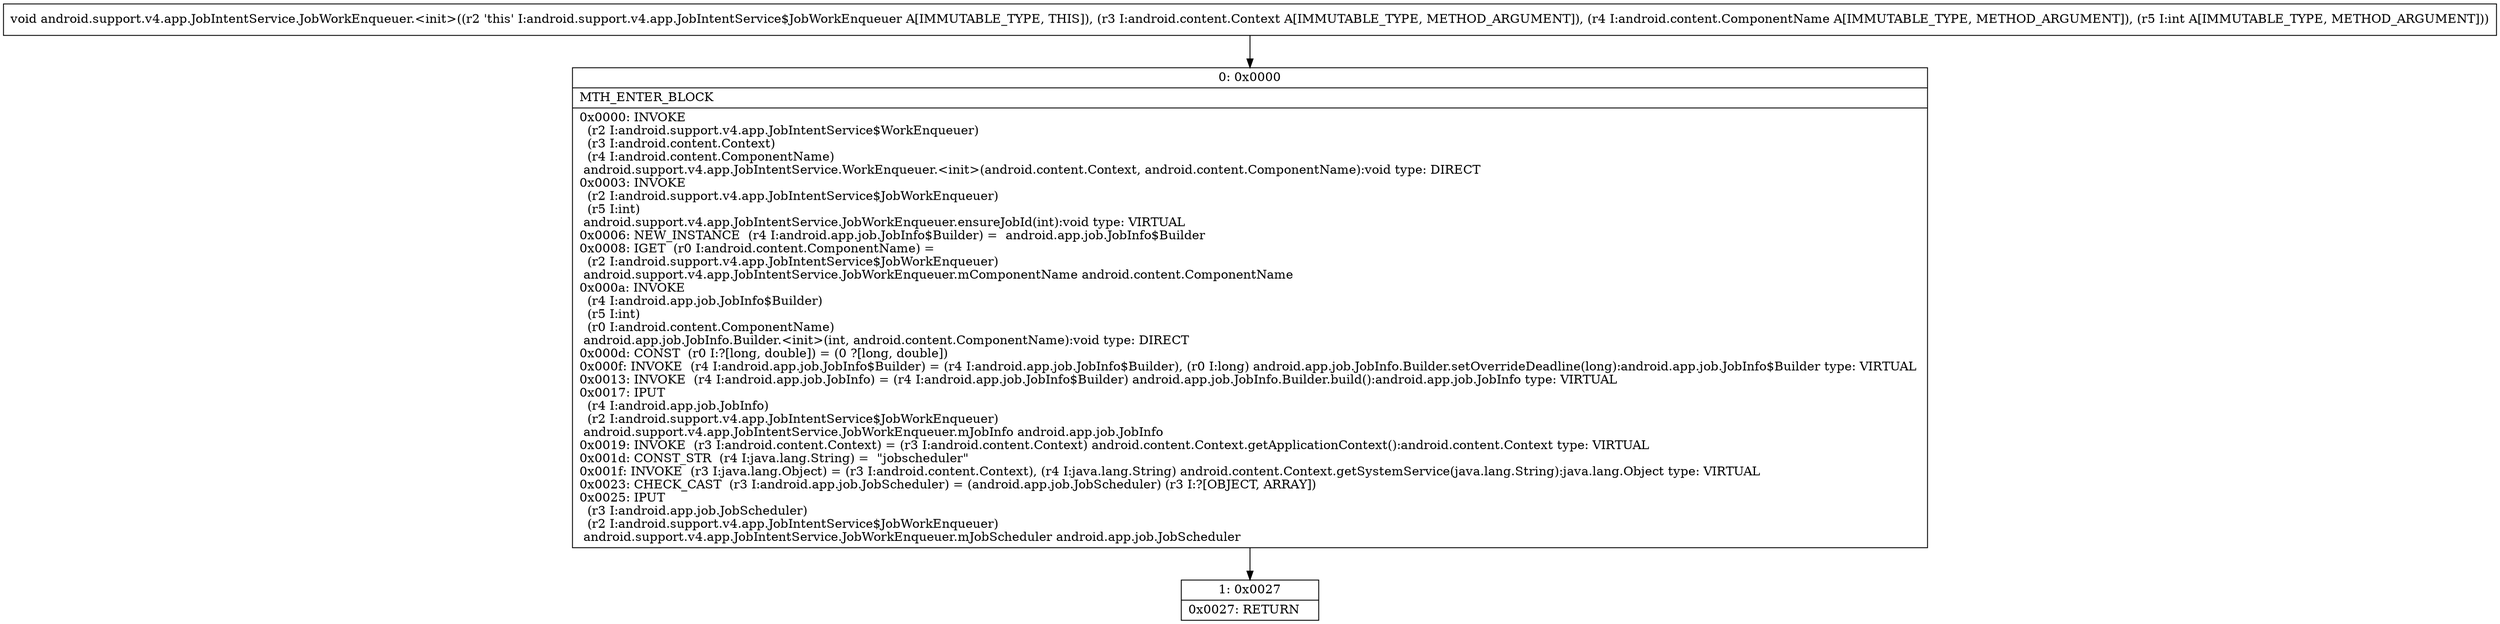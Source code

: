 digraph "CFG forandroid.support.v4.app.JobIntentService.JobWorkEnqueuer.\<init\>(Landroid\/content\/Context;Landroid\/content\/ComponentName;I)V" {
Node_0 [shape=record,label="{0\:\ 0x0000|MTH_ENTER_BLOCK\l|0x0000: INVOKE  \l  (r2 I:android.support.v4.app.JobIntentService$WorkEnqueuer)\l  (r3 I:android.content.Context)\l  (r4 I:android.content.ComponentName)\l android.support.v4.app.JobIntentService.WorkEnqueuer.\<init\>(android.content.Context, android.content.ComponentName):void type: DIRECT \l0x0003: INVOKE  \l  (r2 I:android.support.v4.app.JobIntentService$JobWorkEnqueuer)\l  (r5 I:int)\l android.support.v4.app.JobIntentService.JobWorkEnqueuer.ensureJobId(int):void type: VIRTUAL \l0x0006: NEW_INSTANCE  (r4 I:android.app.job.JobInfo$Builder) =  android.app.job.JobInfo$Builder \l0x0008: IGET  (r0 I:android.content.ComponentName) = \l  (r2 I:android.support.v4.app.JobIntentService$JobWorkEnqueuer)\l android.support.v4.app.JobIntentService.JobWorkEnqueuer.mComponentName android.content.ComponentName \l0x000a: INVOKE  \l  (r4 I:android.app.job.JobInfo$Builder)\l  (r5 I:int)\l  (r0 I:android.content.ComponentName)\l android.app.job.JobInfo.Builder.\<init\>(int, android.content.ComponentName):void type: DIRECT \l0x000d: CONST  (r0 I:?[long, double]) = (0 ?[long, double]) \l0x000f: INVOKE  (r4 I:android.app.job.JobInfo$Builder) = (r4 I:android.app.job.JobInfo$Builder), (r0 I:long) android.app.job.JobInfo.Builder.setOverrideDeadline(long):android.app.job.JobInfo$Builder type: VIRTUAL \l0x0013: INVOKE  (r4 I:android.app.job.JobInfo) = (r4 I:android.app.job.JobInfo$Builder) android.app.job.JobInfo.Builder.build():android.app.job.JobInfo type: VIRTUAL \l0x0017: IPUT  \l  (r4 I:android.app.job.JobInfo)\l  (r2 I:android.support.v4.app.JobIntentService$JobWorkEnqueuer)\l android.support.v4.app.JobIntentService.JobWorkEnqueuer.mJobInfo android.app.job.JobInfo \l0x0019: INVOKE  (r3 I:android.content.Context) = (r3 I:android.content.Context) android.content.Context.getApplicationContext():android.content.Context type: VIRTUAL \l0x001d: CONST_STR  (r4 I:java.lang.String) =  \"jobscheduler\" \l0x001f: INVOKE  (r3 I:java.lang.Object) = (r3 I:android.content.Context), (r4 I:java.lang.String) android.content.Context.getSystemService(java.lang.String):java.lang.Object type: VIRTUAL \l0x0023: CHECK_CAST  (r3 I:android.app.job.JobScheduler) = (android.app.job.JobScheduler) (r3 I:?[OBJECT, ARRAY]) \l0x0025: IPUT  \l  (r3 I:android.app.job.JobScheduler)\l  (r2 I:android.support.v4.app.JobIntentService$JobWorkEnqueuer)\l android.support.v4.app.JobIntentService.JobWorkEnqueuer.mJobScheduler android.app.job.JobScheduler \l}"];
Node_1 [shape=record,label="{1\:\ 0x0027|0x0027: RETURN   \l}"];
MethodNode[shape=record,label="{void android.support.v4.app.JobIntentService.JobWorkEnqueuer.\<init\>((r2 'this' I:android.support.v4.app.JobIntentService$JobWorkEnqueuer A[IMMUTABLE_TYPE, THIS]), (r3 I:android.content.Context A[IMMUTABLE_TYPE, METHOD_ARGUMENT]), (r4 I:android.content.ComponentName A[IMMUTABLE_TYPE, METHOD_ARGUMENT]), (r5 I:int A[IMMUTABLE_TYPE, METHOD_ARGUMENT])) }"];
MethodNode -> Node_0;
Node_0 -> Node_1;
}

